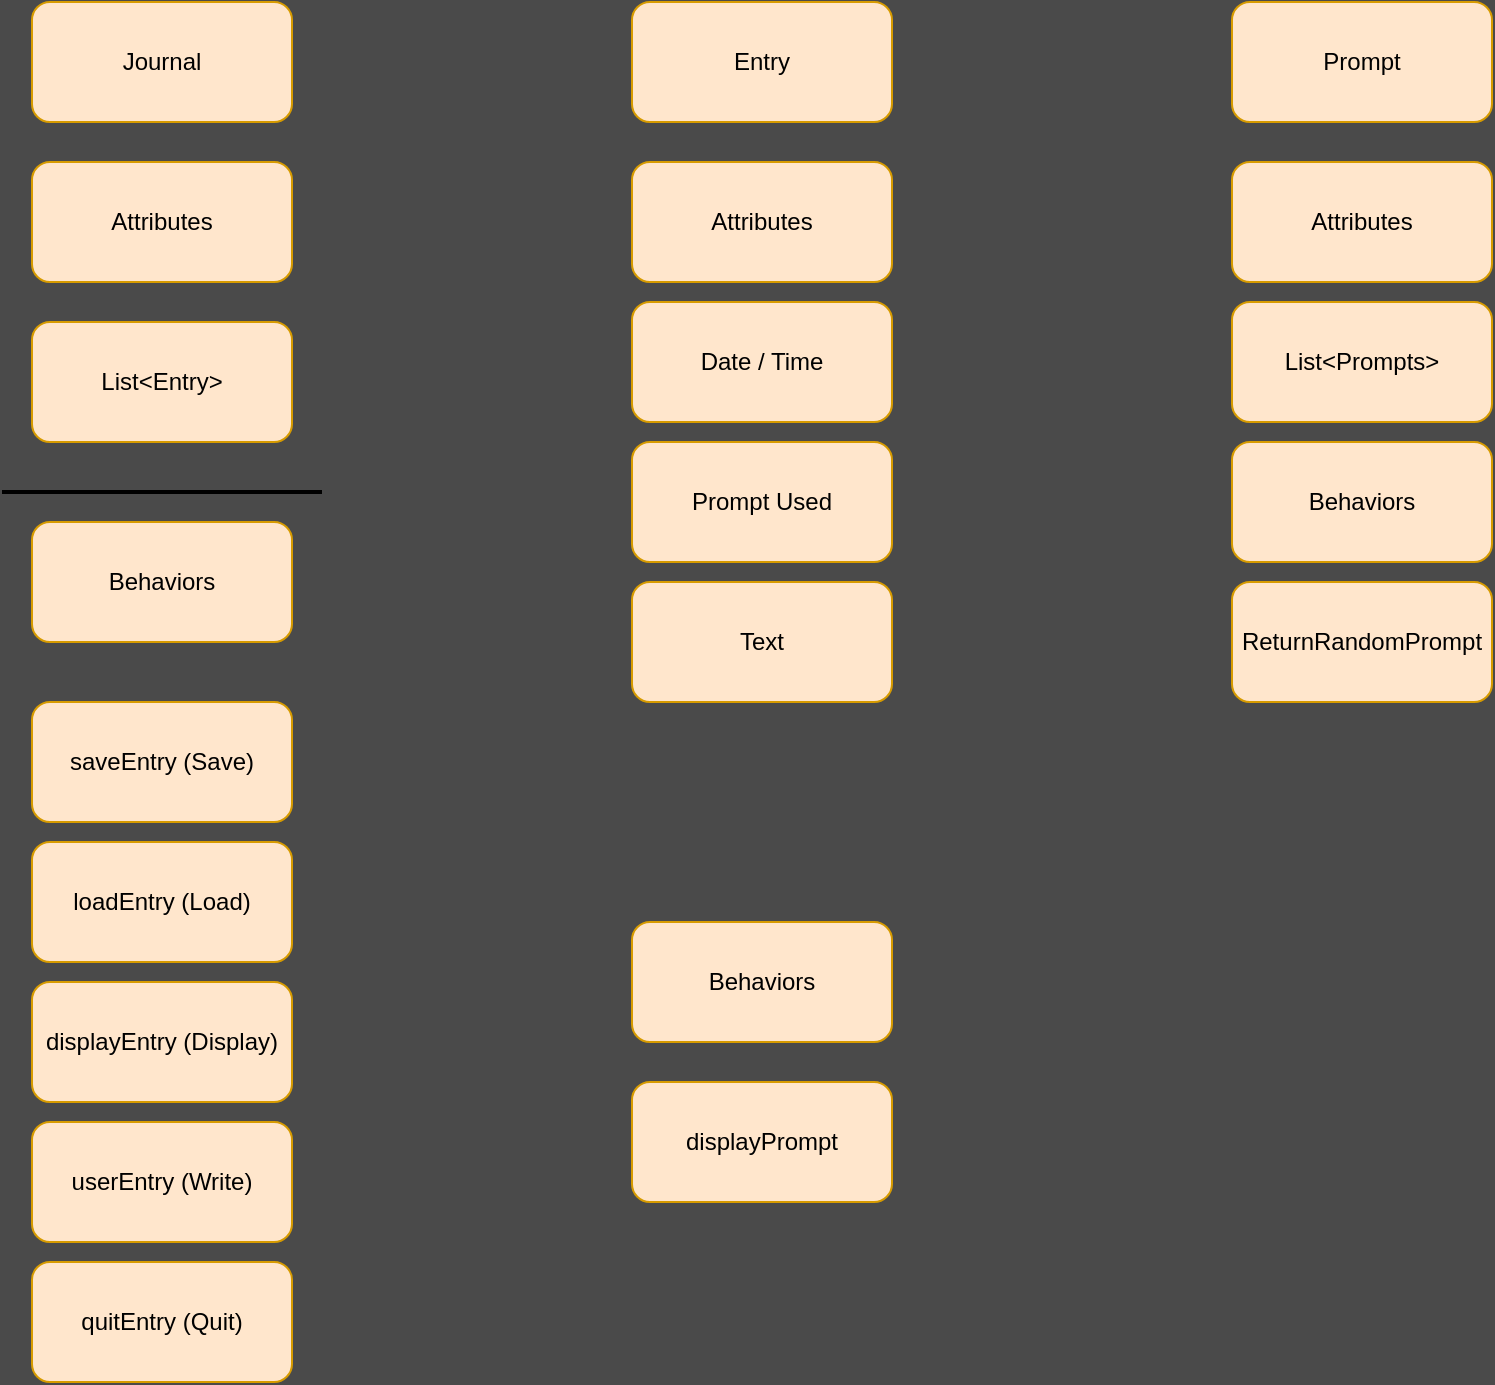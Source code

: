 <mxfile>
    <diagram id="5qdnU4kHTbRDPLAeaYvL" name="Page-1">
        <mxGraphModel dx="871" dy="624" grid="1" gridSize="10" guides="1" tooltips="1" connect="1" arrows="1" fold="1" page="1" pageScale="1" pageWidth="850" pageHeight="1100" background="#4A4A4A" math="0" shadow="0">
            <root>
                <mxCell id="0"/>
                <mxCell id="1" parent="0"/>
                <mxCell id="2" value="&lt;font&gt;userEntry (Write)&lt;/font&gt;" style="rounded=1;whiteSpace=wrap;html=1;fillColor=#ffe6cc;strokeColor=#d79b00;glass=0;shadow=0;direction=east;fontColor=#000000;" parent="1" vertex="1">
                    <mxGeometry x="20" y="600" width="130" height="60" as="geometry"/>
                </mxCell>
                <mxCell id="4" value="displayEntry (Display)" style="rounded=1;whiteSpace=wrap;html=1;fillColor=#ffe6cc;strokeColor=#d79b00;glass=0;shadow=0;fontColor=#000000;" parent="1" vertex="1">
                    <mxGeometry x="20" y="530" width="130" height="60" as="geometry"/>
                </mxCell>
                <mxCell id="5" value="loadEntry (Load)" style="rounded=1;whiteSpace=wrap;html=1;fillColor=#ffe6cc;strokeColor=#d79b00;glass=0;shadow=0;fontColor=#000000;" parent="1" vertex="1">
                    <mxGeometry x="20" y="460" width="130" height="60" as="geometry"/>
                </mxCell>
                <mxCell id="6" value="saveEntry (Save)" style="rounded=1;whiteSpace=wrap;html=1;fillColor=#ffe6cc;strokeColor=#d79b00;glass=0;shadow=0;fontColor=#000000;verticalAlign=middle;" parent="1" vertex="1">
                    <mxGeometry x="20" y="390" width="130" height="60" as="geometry"/>
                </mxCell>
                <mxCell id="7" value="quitEntry (Quit)" style="rounded=1;whiteSpace=wrap;html=1;fillColor=#ffe6cc;strokeColor=#d79b00;glass=0;shadow=0;fontColor=#000000;" parent="1" vertex="1">
                    <mxGeometry x="20" y="670" width="130" height="60" as="geometry"/>
                </mxCell>
                <mxCell id="10" value="Journal" style="rounded=1;whiteSpace=wrap;html=1;fillColor=#ffe6cc;strokeColor=#d79b00;glass=0;shadow=0;direction=east;fontColor=#000000;" parent="1" vertex="1">
                    <mxGeometry x="20" y="40" width="130" height="60" as="geometry"/>
                </mxCell>
                <mxCell id="11" value="List&amp;lt;Entry&amp;gt;" style="rounded=1;whiteSpace=wrap;html=1;fillColor=#ffe6cc;strokeColor=#d79b00;glass=0;shadow=0;fontColor=#000000;" parent="1" vertex="1">
                    <mxGeometry x="20" y="200" width="130" height="60" as="geometry"/>
                </mxCell>
                <mxCell id="15" value="Attributes" style="rounded=1;whiteSpace=wrap;html=1;fillColor=#ffe6cc;strokeColor=#d79b00;glass=0;shadow=0;fontColor=#000000;" parent="1" vertex="1">
                    <mxGeometry x="20" y="120" width="130" height="60" as="geometry"/>
                </mxCell>
                <mxCell id="16" value="" style="line;strokeWidth=2;html=1;rounded=1;shadow=0;glass=0;sketch=0;fontColor=#000000;fillColor=default;gradientColor=none;" parent="1" vertex="1">
                    <mxGeometry x="5" y="280" width="160" height="10" as="geometry"/>
                </mxCell>
                <mxCell id="17" value="Entry" style="rounded=1;whiteSpace=wrap;html=1;fillColor=#ffe6cc;strokeColor=#d79b00;glass=0;shadow=0;direction=east;fontColor=#000000;" parent="1" vertex="1">
                    <mxGeometry x="320" y="40" width="130" height="60" as="geometry"/>
                </mxCell>
                <mxCell id="21" value="Behaviors" style="rounded=1;whiteSpace=wrap;html=1;fillColor=#ffe6cc;strokeColor=#d79b00;glass=0;shadow=0;direction=east;fontColor=#000000;" parent="1" vertex="1">
                    <mxGeometry x="20" y="300" width="130" height="60" as="geometry"/>
                </mxCell>
                <mxCell id="22" value="Attributes" style="rounded=1;whiteSpace=wrap;html=1;fillColor=#ffe6cc;strokeColor=#d79b00;glass=0;shadow=0;direction=east;fontColor=#000000;" parent="1" vertex="1">
                    <mxGeometry x="320" y="120" width="130" height="60" as="geometry"/>
                </mxCell>
                <mxCell id="32" value="Date / Time" style="rounded=1;whiteSpace=wrap;html=1;fillColor=#ffe6cc;strokeColor=#d79b00;glass=0;shadow=0;direction=east;fontColor=#000000;" parent="1" vertex="1">
                    <mxGeometry x="320" y="190" width="130" height="60" as="geometry"/>
                </mxCell>
                <mxCell id="33" value="Prompt Used" style="rounded=1;whiteSpace=wrap;html=1;fillColor=#ffe6cc;strokeColor=#d79b00;glass=0;shadow=0;direction=east;fontColor=#000000;" parent="1" vertex="1">
                    <mxGeometry x="320" y="260" width="130" height="60" as="geometry"/>
                </mxCell>
                <mxCell id="35" value="Text" style="rounded=1;whiteSpace=wrap;html=1;fillColor=#ffe6cc;strokeColor=#d79b00;glass=0;shadow=0;direction=east;fontColor=#000000;" parent="1" vertex="1">
                    <mxGeometry x="320" y="330" width="130" height="60" as="geometry"/>
                </mxCell>
                <mxCell id="36" value="Behaviors" style="rounded=1;whiteSpace=wrap;html=1;fillColor=#ffe6cc;strokeColor=#d79b00;glass=0;shadow=0;direction=east;fontColor=#000000;" parent="1" vertex="1">
                    <mxGeometry x="320" y="500" width="130" height="60" as="geometry"/>
                </mxCell>
                <mxCell id="37" value="displayPrompt" style="rounded=1;whiteSpace=wrap;html=1;fillColor=#ffe6cc;strokeColor=#d79b00;glass=0;shadow=0;direction=east;fontColor=#000000;" parent="1" vertex="1">
                    <mxGeometry x="320" y="580" width="130" height="60" as="geometry"/>
                </mxCell>
                <mxCell id="40" value="Prompt" style="rounded=1;whiteSpace=wrap;html=1;fillColor=#ffe6cc;strokeColor=#d79b00;glass=0;shadow=0;direction=east;fontColor=#000000;" parent="1" vertex="1">
                    <mxGeometry x="620" y="40" width="130" height="60" as="geometry"/>
                </mxCell>
                <mxCell id="41" value="Attributes" style="rounded=1;whiteSpace=wrap;html=1;fillColor=#ffe6cc;strokeColor=#d79b00;glass=0;shadow=0;direction=east;fontColor=#000000;" parent="1" vertex="1">
                    <mxGeometry x="620" y="120" width="130" height="60" as="geometry"/>
                </mxCell>
                <mxCell id="42" value="List&amp;lt;Prompts&amp;gt;" style="rounded=1;whiteSpace=wrap;html=1;fillColor=#ffe6cc;strokeColor=#d79b00;glass=0;shadow=0;direction=east;fontColor=#000000;" parent="1" vertex="1">
                    <mxGeometry x="620" y="190" width="130" height="60" as="geometry"/>
                </mxCell>
                <mxCell id="43" value="Behaviors" style="rounded=1;whiteSpace=wrap;html=1;fillColor=#ffe6cc;strokeColor=#d79b00;glass=0;shadow=0;direction=east;fontColor=#000000;" parent="1" vertex="1">
                    <mxGeometry x="620" y="260" width="130" height="60" as="geometry"/>
                </mxCell>
                <mxCell id="44" value="ReturnRandomPrompt" style="rounded=1;whiteSpace=wrap;html=1;fillColor=#ffe6cc;strokeColor=#d79b00;glass=0;shadow=0;direction=east;fontColor=#000000;" parent="1" vertex="1">
                    <mxGeometry x="620" y="330" width="130" height="60" as="geometry"/>
                </mxCell>
            </root>
        </mxGraphModel>
    </diagram>
</mxfile>